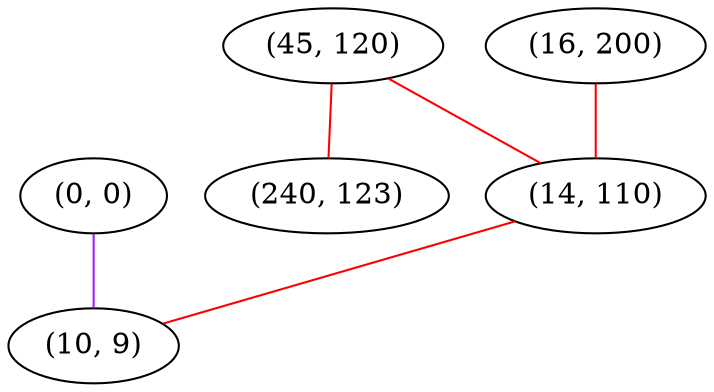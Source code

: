 graph "" {
"(0, 0)";
"(45, 120)";
"(16, 200)";
"(240, 123)";
"(14, 110)";
"(10, 9)";
"(0, 0)" -- "(10, 9)"  [color=purple, key=0, weight=4];
"(45, 120)" -- "(240, 123)"  [color=red, key=0, weight=1];
"(45, 120)" -- "(14, 110)"  [color=red, key=0, weight=1];
"(16, 200)" -- "(14, 110)"  [color=red, key=0, weight=1];
"(14, 110)" -- "(10, 9)"  [color=red, key=0, weight=1];
}
